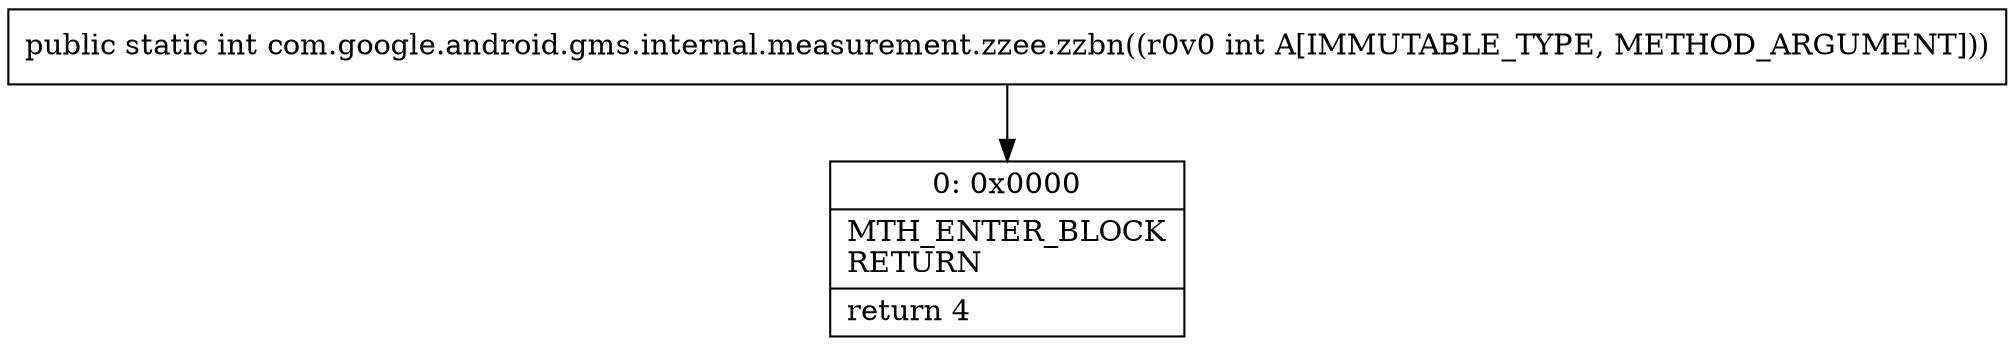 digraph "CFG forcom.google.android.gms.internal.measurement.zzee.zzbn(I)I" {
Node_0 [shape=record,label="{0\:\ 0x0000|MTH_ENTER_BLOCK\lRETURN\l|return 4\l}"];
MethodNode[shape=record,label="{public static int com.google.android.gms.internal.measurement.zzee.zzbn((r0v0 int A[IMMUTABLE_TYPE, METHOD_ARGUMENT])) }"];
MethodNode -> Node_0;
}

